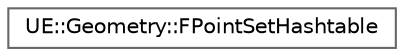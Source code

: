 digraph "Graphical Class Hierarchy"
{
 // INTERACTIVE_SVG=YES
 // LATEX_PDF_SIZE
  bgcolor="transparent";
  edge [fontname=Helvetica,fontsize=10,labelfontname=Helvetica,labelfontsize=10];
  node [fontname=Helvetica,fontsize=10,shape=box,height=0.2,width=0.4];
  rankdir="LR";
  Node0 [id="Node000000",label="UE::Geometry::FPointSetHashtable",height=0.2,width=0.4,color="grey40", fillcolor="white", style="filled",URL="$d0/d87/classUE_1_1Geometry_1_1FPointSetHashtable.html",tooltip="FPointSetHashTable builds a spatial data structure that supports efficient range queries on a point s..."];
}
